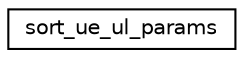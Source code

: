 digraph "Graphical Class Hierarchy"
{
 // LATEX_PDF_SIZE
  edge [fontname="Helvetica",fontsize="10",labelfontname="Helvetica",labelfontsize="10"];
  node [fontname="Helvetica",fontsize="10",shape=record];
  rankdir="LR";
  Node0 [label="sort_ue_ul_params",height=0.2,width=0.4,color="black", fillcolor="white", style="filled",URL="$structsort__ue__ul__params.html",tooltip=" "];
}
